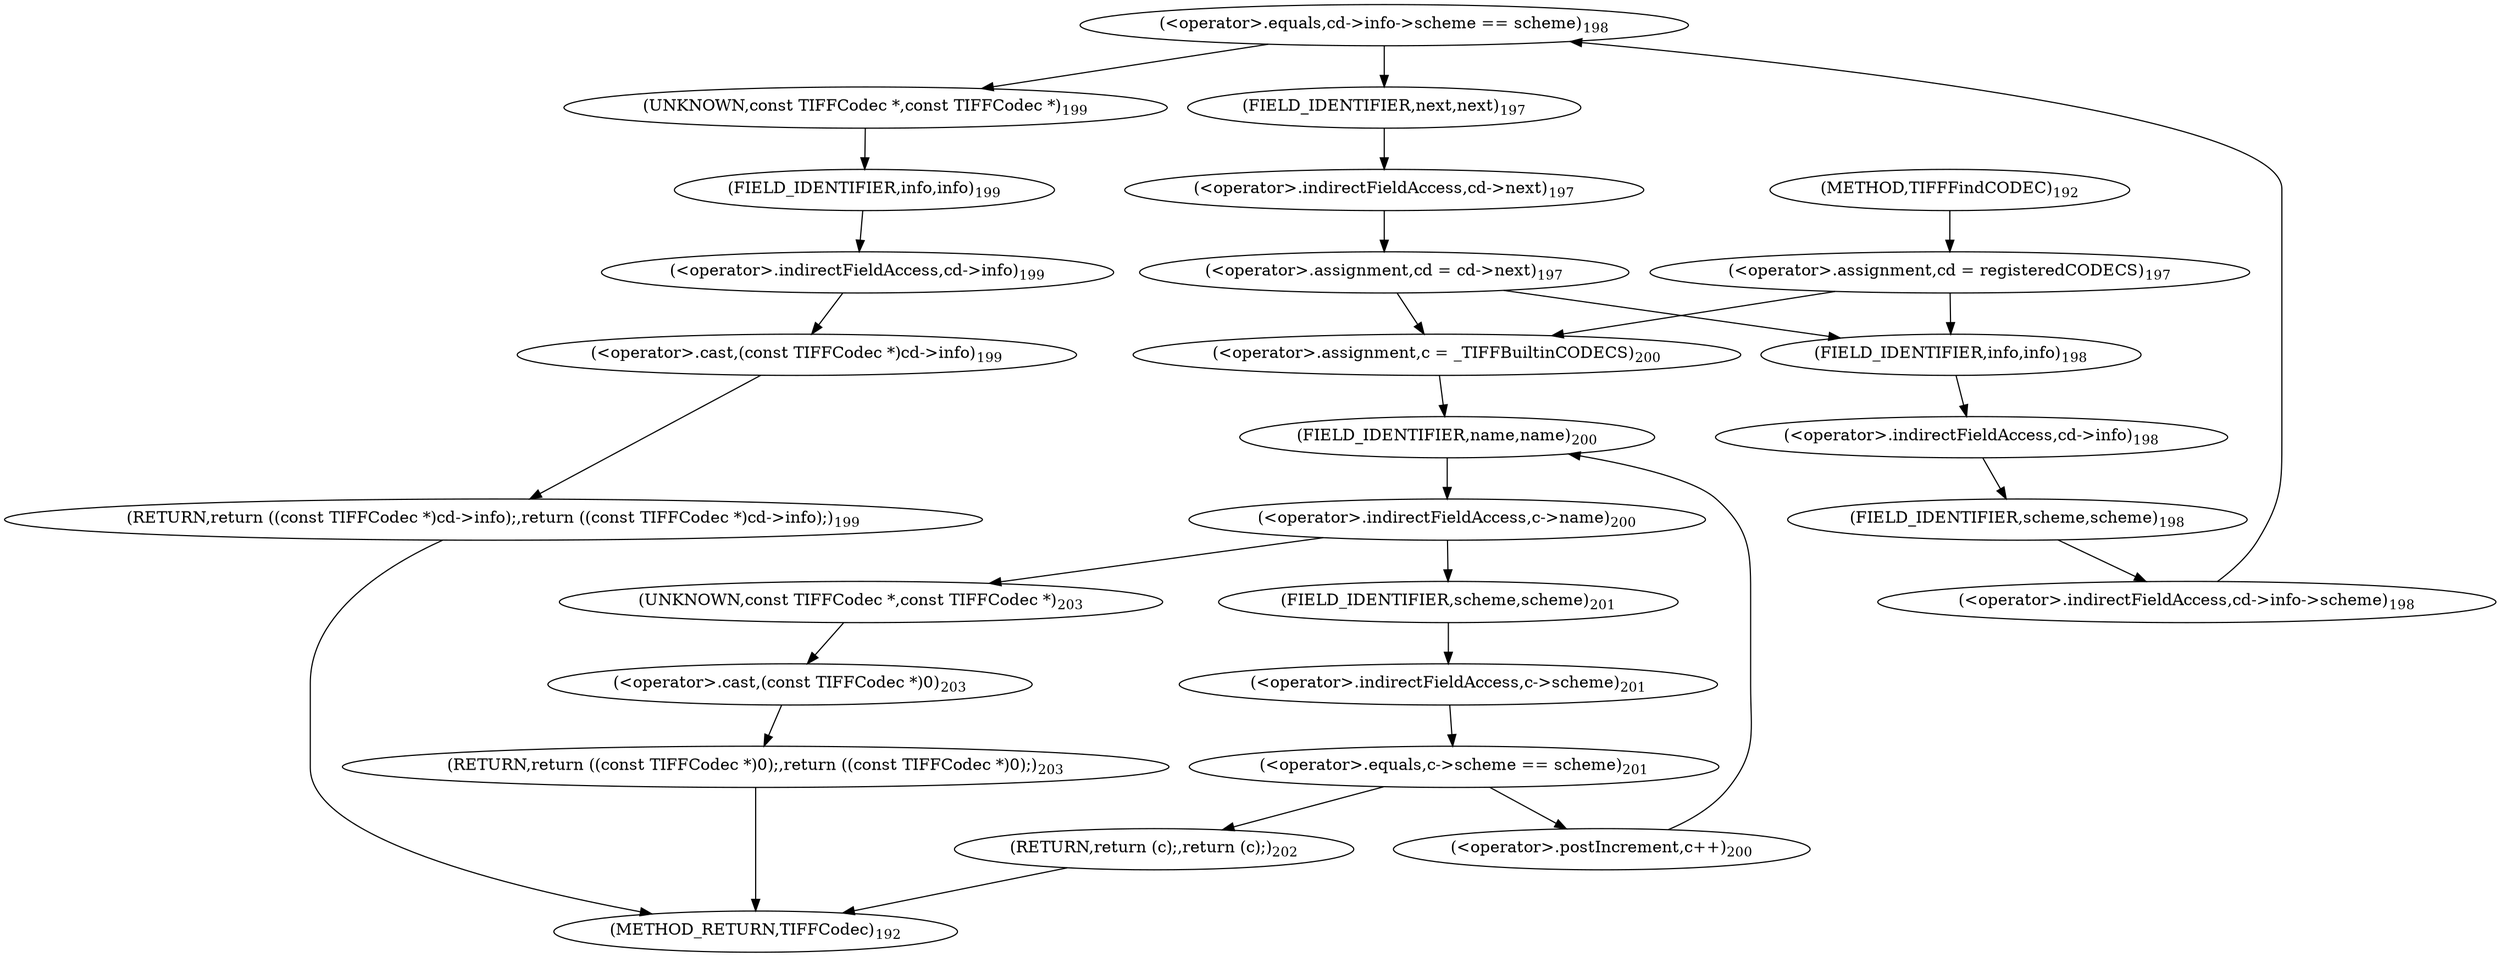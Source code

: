 digraph "TIFFFindCODEC" {  
"2134" [label = <(RETURN,return ((const TIFFCodec *)0);,return ((const TIFFCodec *)0);)<SUB>203</SUB>> ]
"2095" [label = <(&lt;operator&gt;.assignment,cd = cd-&gt;next)<SUB>197</SUB>> ]
"2120" [label = <(&lt;operator&gt;.indirectFieldAccess,c-&gt;name)<SUB>200</SUB>> ]
"2123" [label = <(&lt;operator&gt;.postIncrement,c++)<SUB>200</SUB>> ]
"2135" [label = <(&lt;operator&gt;.cast,(const TIFFCodec *)0)<SUB>203</SUB>> ]
"2091" [label = <(&lt;operator&gt;.assignment,cd = registeredCODECS)<SUB>197</SUB>> ]
"2097" [label = <(&lt;operator&gt;.indirectFieldAccess,cd-&gt;next)<SUB>197</SUB>> ]
"2101" [label = <(&lt;operator&gt;.equals,cd-&gt;info-&gt;scheme == scheme)<SUB>198</SUB>> ]
"2117" [label = <(&lt;operator&gt;.assignment,c = _TIFFBuiltinCODECS)<SUB>200</SUB>> ]
"2122" [label = <(FIELD_IDENTIFIER,name,name)<SUB>200</SUB>> ]
"2126" [label = <(&lt;operator&gt;.equals,c-&gt;scheme == scheme)<SUB>201</SUB>> ]
"2136" [label = <(UNKNOWN,const TIFFCodec *,const TIFFCodec *)<SUB>203</SUB>> ]
"2099" [label = <(FIELD_IDENTIFIER,next,next)<SUB>197</SUB>> ]
"2102" [label = <(&lt;operator&gt;.indirectFieldAccess,cd-&gt;info-&gt;scheme)<SUB>198</SUB>> ]
"2109" [label = <(RETURN,return ((const TIFFCodec *)cd-&gt;info);,return ((const TIFFCodec *)cd-&gt;info);)<SUB>199</SUB>> ]
"2127" [label = <(&lt;operator&gt;.indirectFieldAccess,c-&gt;scheme)<SUB>201</SUB>> ]
"2132" [label = <(RETURN,return (c);,return (c);)<SUB>202</SUB>> ]
"2103" [label = <(&lt;operator&gt;.indirectFieldAccess,cd-&gt;info)<SUB>198</SUB>> ]
"2106" [label = <(FIELD_IDENTIFIER,scheme,scheme)<SUB>198</SUB>> ]
"2110" [label = <(&lt;operator&gt;.cast,(const TIFFCodec *)cd-&gt;info)<SUB>199</SUB>> ]
"2129" [label = <(FIELD_IDENTIFIER,scheme,scheme)<SUB>201</SUB>> ]
"2105" [label = <(FIELD_IDENTIFIER,info,info)<SUB>198</SUB>> ]
"2111" [label = <(UNKNOWN,const TIFFCodec *,const TIFFCodec *)<SUB>199</SUB>> ]
"2112" [label = <(&lt;operator&gt;.indirectFieldAccess,cd-&gt;info)<SUB>199</SUB>> ]
"2114" [label = <(FIELD_IDENTIFIER,info,info)<SUB>199</SUB>> ]
"2084" [label = <(METHOD,TIFFFindCODEC)<SUB>192</SUB>> ]
"2138" [label = <(METHOD_RETURN,TIFFCodec)<SUB>192</SUB>> ]
  "2134" -> "2138" 
  "2095" -> "2105" 
  "2095" -> "2117" 
  "2120" -> "2136" 
  "2120" -> "2129" 
  "2123" -> "2122" 
  "2135" -> "2134" 
  "2091" -> "2105" 
  "2091" -> "2117" 
  "2097" -> "2095" 
  "2101" -> "2111" 
  "2101" -> "2099" 
  "2117" -> "2122" 
  "2122" -> "2120" 
  "2126" -> "2132" 
  "2126" -> "2123" 
  "2136" -> "2135" 
  "2099" -> "2097" 
  "2102" -> "2101" 
  "2109" -> "2138" 
  "2127" -> "2126" 
  "2132" -> "2138" 
  "2103" -> "2106" 
  "2106" -> "2102" 
  "2110" -> "2109" 
  "2129" -> "2127" 
  "2105" -> "2103" 
  "2111" -> "2114" 
  "2112" -> "2110" 
  "2114" -> "2112" 
  "2084" -> "2091" 
}
